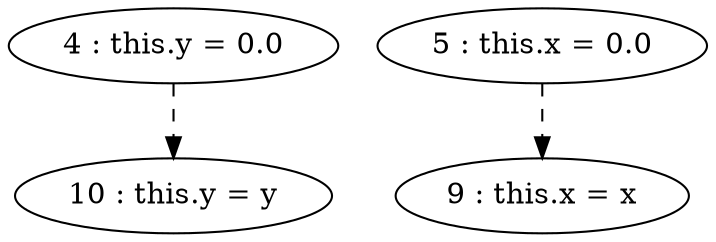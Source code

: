 digraph G {
"4 : this.y = 0.0"
"4 : this.y = 0.0" -> "10 : this.y = y" [style=dashed]
"5 : this.x = 0.0"
"5 : this.x = 0.0" -> "9 : this.x = x" [style=dashed]
"9 : this.x = x"
"10 : this.y = y"
}